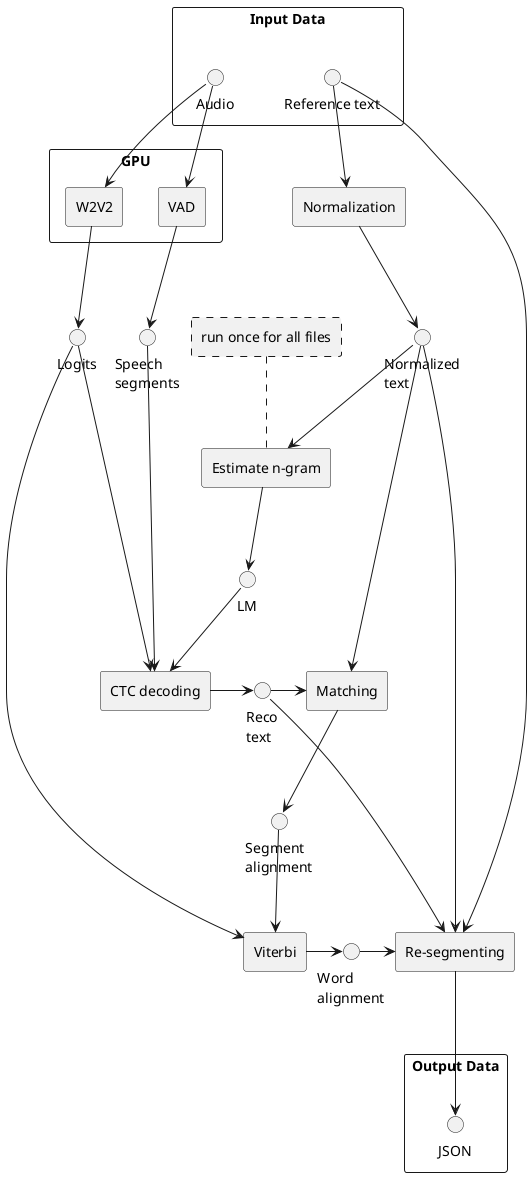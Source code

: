 @startuml

circle "Normalized\ntext"
circle Logits
circle "Speech\nsegments"
circle LM
circle "Reco\ntext"
circle "Segment\nalignment"
circle "Word\nalignment"

rectangle "CTC decoding"
rectangle Normalization
rectangle "Estimate n-gram"
rectangle Matching
rectangle Viterbi
rectangle "Re-segmenting"

rectangle "run once for all files" as LMnote #line.dashed

rectangle GPU {
    rectangle VAD
    rectangle W2V2
}

rectangle "Input Data" {
    circle "Reference text"
    circle Audio
}

rectangle "Output Data" {
    circle JSON
}

Audio --> W2V2
W2V2 --> Logits
Audio --> VAD
VAD --> "Speech\nsegments"
Logits -> "CTC decoding"
"Reference text" --> Normalization
Normalization --> "Normalized\ntext"
"Normalized\ntext" --> "Estimate n-gram"
"Estimate n-gram" --> LM
LMnote .. "Estimate n-gram"
LM --> "CTC decoding"
"Speech\nsegments" -> "CTC decoding"
"CTC decoding" -> "Reco\ntext"
"Normalized\ntext" --> Matching
"Reco\ntext" -> Matching
Matching --> "Segment\nalignment"
"Segment\nalignment" --> Viterbi
Logits -> Viterbi
Viterbi -> "Word\nalignment"
"Word\nalignment" -> "Re-segmenting"
"Reco\ntext" -> "Re-segmenting"
"Reference text" --> "Re-segmenting"
"Normalized\ntext" --> "Re-segmenting"
"Re-segmenting" ---> JSON

@enduml